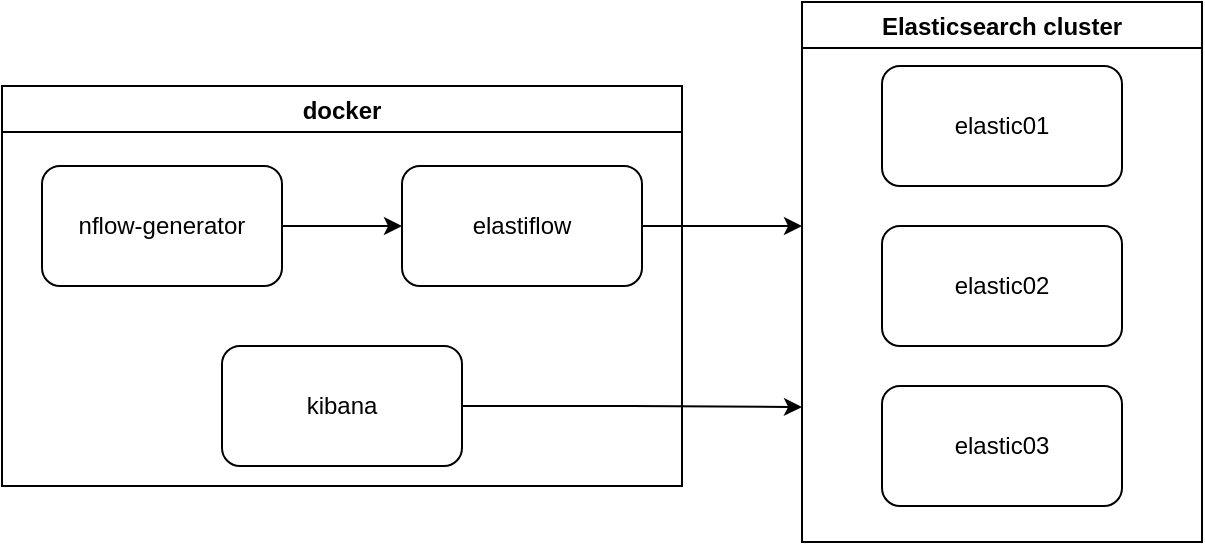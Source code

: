 <mxfile version="20.5.1" type="github">
  <diagram id="nz11MDpfT53MlEPlpADr" name="Página-1">
    <mxGraphModel dx="1038" dy="589" grid="1" gridSize="10" guides="1" tooltips="1" connect="1" arrows="1" fold="1" page="1" pageScale="1" pageWidth="827" pageHeight="1169" math="0" shadow="0">
      <root>
        <mxCell id="0" />
        <mxCell id="1" parent="0" />
        <mxCell id="plDygzmKMReSjtBEfzVS-1" value="Elasticsearch cluster" style="swimlane;" vertex="1" parent="1">
          <mxGeometry x="480" y="438" width="200" height="270" as="geometry" />
        </mxCell>
        <mxCell id="plDygzmKMReSjtBEfzVS-2" value="elastic01" style="rounded=1;whiteSpace=wrap;html=1;" vertex="1" parent="1">
          <mxGeometry x="520" y="470" width="120" height="60" as="geometry" />
        </mxCell>
        <mxCell id="plDygzmKMReSjtBEfzVS-4" value="elastic02" style="rounded=1;whiteSpace=wrap;html=1;" vertex="1" parent="1">
          <mxGeometry x="520" y="550" width="120" height="60" as="geometry" />
        </mxCell>
        <mxCell id="plDygzmKMReSjtBEfzVS-5" value="elastic03" style="rounded=1;whiteSpace=wrap;html=1;" vertex="1" parent="1">
          <mxGeometry x="520" y="630" width="120" height="60" as="geometry" />
        </mxCell>
        <mxCell id="plDygzmKMReSjtBEfzVS-7" value="docker" style="swimlane;" vertex="1" parent="1">
          <mxGeometry x="80" y="480" width="340" height="200" as="geometry" />
        </mxCell>
        <mxCell id="plDygzmKMReSjtBEfzVS-13" value="" style="edgeStyle=orthogonalEdgeStyle;rounded=0;orthogonalLoop=1;jettySize=auto;html=1;" edge="1" parent="plDygzmKMReSjtBEfzVS-7" source="plDygzmKMReSjtBEfzVS-11" target="plDygzmKMReSjtBEfzVS-12">
          <mxGeometry relative="1" as="geometry" />
        </mxCell>
        <mxCell id="plDygzmKMReSjtBEfzVS-11" value="nflow-generator" style="rounded=1;whiteSpace=wrap;html=1;" vertex="1" parent="plDygzmKMReSjtBEfzVS-7">
          <mxGeometry x="20" y="40" width="120" height="60" as="geometry" />
        </mxCell>
        <mxCell id="plDygzmKMReSjtBEfzVS-12" value="elastiflow" style="whiteSpace=wrap;html=1;rounded=1;" vertex="1" parent="plDygzmKMReSjtBEfzVS-7">
          <mxGeometry x="200" y="40" width="120" height="60" as="geometry" />
        </mxCell>
        <mxCell id="plDygzmKMReSjtBEfzVS-14" value="kibana" style="rounded=1;whiteSpace=wrap;html=1;" vertex="1" parent="plDygzmKMReSjtBEfzVS-7">
          <mxGeometry x="110" y="130" width="120" height="60" as="geometry" />
        </mxCell>
        <mxCell id="plDygzmKMReSjtBEfzVS-20" value="" style="edgeStyle=orthogonalEdgeStyle;rounded=0;orthogonalLoop=1;jettySize=auto;html=1;" edge="1" parent="1" source="plDygzmKMReSjtBEfzVS-12">
          <mxGeometry relative="1" as="geometry">
            <mxPoint x="480" y="550" as="targetPoint" />
          </mxGeometry>
        </mxCell>
        <mxCell id="plDygzmKMReSjtBEfzVS-21" style="edgeStyle=orthogonalEdgeStyle;rounded=0;orthogonalLoop=1;jettySize=auto;html=1;entryX=0;entryY=0.75;entryDx=0;entryDy=0;" edge="1" parent="1" source="plDygzmKMReSjtBEfzVS-14" target="plDygzmKMReSjtBEfzVS-1">
          <mxGeometry relative="1" as="geometry" />
        </mxCell>
      </root>
    </mxGraphModel>
  </diagram>
</mxfile>

